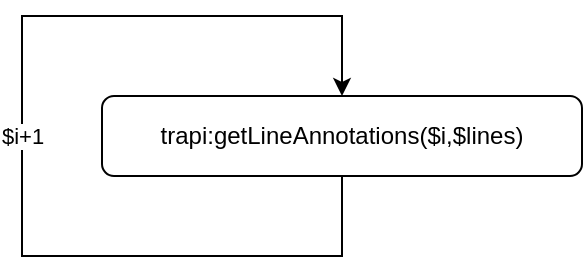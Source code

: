 <mxfile>
    <diagram id="s1ctwIAz-w2ytj-WT_Y3" name="Page-1">
        <mxGraphModel dx="1774" dy="524" grid="1" gridSize="10" guides="1" tooltips="1" connect="1" arrows="1" fold="1" page="0" pageScale="1" pageWidth="827" pageHeight="1169" math="0" shadow="0">
            <root>
                <mxCell id="0"/>
                <mxCell id="1" parent="0"/>
                <mxCell id="2" value="trapi:getLineAnnotations($i,$lines)" style="rounded=1;whiteSpace=wrap;html=1;" vertex="1" parent="1">
                    <mxGeometry x="40" y="80" width="240" height="40" as="geometry"/>
                </mxCell>
                <mxCell id="3" value="$i+1" style="edgeStyle=orthogonalEdgeStyle;rounded=0;orthogonalLoop=1;jettySize=auto;html=1;exitX=0.5;exitY=1;exitDx=0;exitDy=0;entryX=0.5;entryY=0;entryDx=0;entryDy=0;" edge="1" parent="1" source="2" target="2">
                    <mxGeometry relative="1" as="geometry">
                        <Array as="points">
                            <mxPoint x="160" y="160"/>
                            <mxPoint y="160"/>
                            <mxPoint y="40"/>
                            <mxPoint x="160" y="40"/>
                        </Array>
                    </mxGeometry>
                </mxCell>
            </root>
        </mxGraphModel>
    </diagram>
</mxfile>